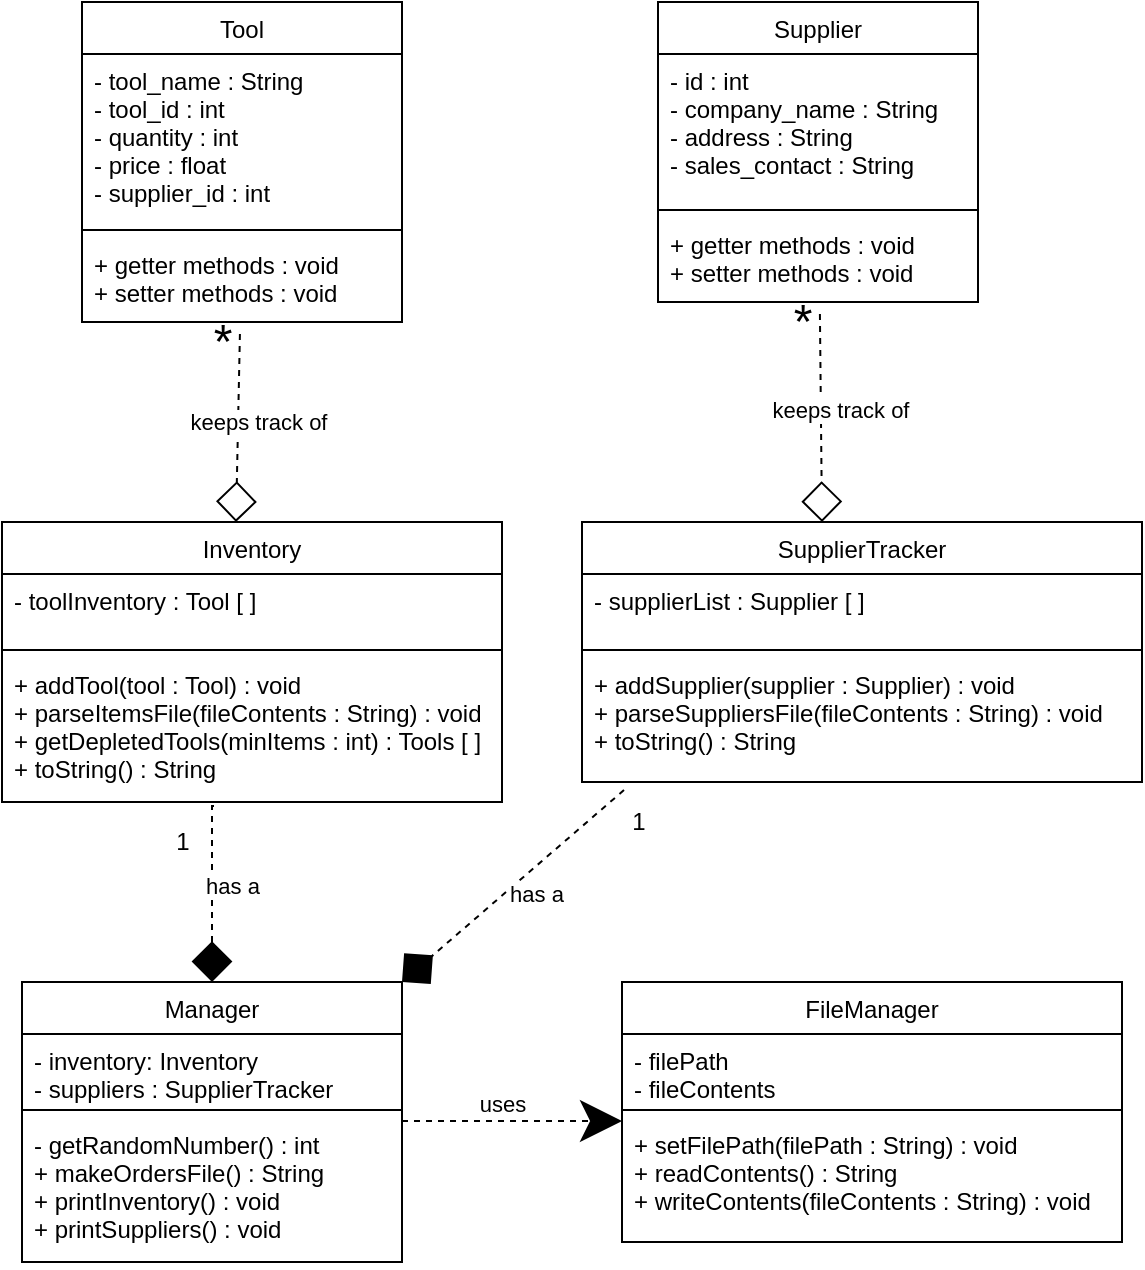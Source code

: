 <mxfile version="12.6.5" type="device"><diagram id="C5RBs43oDa-KdzZeNtuy" name="Page-1"><mxGraphModel dx="1422" dy="700" grid="1" gridSize="10" guides="1" tooltips="1" connect="1" arrows="1" fold="1" page="1" pageScale="1" pageWidth="827" pageHeight="1169" math="0" shadow="0"><root><mxCell id="WIyWlLk6GJQsqaUBKTNV-0"/><mxCell id="WIyWlLk6GJQsqaUBKTNV-1" parent="WIyWlLk6GJQsqaUBKTNV-0"/><mxCell id="zkfFHV4jXpPFQw0GAbJ--0" value="Tool" style="swimlane;fontStyle=0;align=center;verticalAlign=top;childLayout=stackLayout;horizontal=1;startSize=26;horizontalStack=0;resizeParent=1;resizeLast=0;collapsible=1;marginBottom=0;rounded=0;shadow=0;strokeWidth=1;" parent="WIyWlLk6GJQsqaUBKTNV-1" vertex="1"><mxGeometry x="220" y="80" width="160" height="160" as="geometry"><mxRectangle x="230" y="140" width="160" height="26" as="alternateBounds"/></mxGeometry></mxCell><mxCell id="zkfFHV4jXpPFQw0GAbJ--1" value="- tool_name : String&#10;- tool_id : int&#10;- quantity : int&#10;- price : float&#10;- supplier_id : int&#10;" style="text;align=left;verticalAlign=top;spacingLeft=4;spacingRight=4;overflow=hidden;rotatable=0;points=[[0,0.5],[1,0.5]];portConstraint=eastwest;" parent="zkfFHV4jXpPFQw0GAbJ--0" vertex="1"><mxGeometry y="26" width="160" height="84" as="geometry"/></mxCell><mxCell id="zkfFHV4jXpPFQw0GAbJ--4" value="" style="line;html=1;strokeWidth=1;align=left;verticalAlign=middle;spacingTop=-1;spacingLeft=3;spacingRight=3;rotatable=0;labelPosition=right;points=[];portConstraint=eastwest;" parent="zkfFHV4jXpPFQw0GAbJ--0" vertex="1"><mxGeometry y="110" width="160" height="8" as="geometry"/></mxCell><mxCell id="zkfFHV4jXpPFQw0GAbJ--5" value="+ getter methods : void&#10;+ setter methods : void" style="text;align=left;verticalAlign=top;spacingLeft=4;spacingRight=4;overflow=hidden;rotatable=0;points=[[0,0.5],[1,0.5]];portConstraint=eastwest;" parent="zkfFHV4jXpPFQw0GAbJ--0" vertex="1"><mxGeometry y="118" width="160" height="42" as="geometry"/></mxCell><mxCell id="zkfFHV4jXpPFQw0GAbJ--6" value="Inventory" style="swimlane;fontStyle=0;align=center;verticalAlign=top;childLayout=stackLayout;horizontal=1;startSize=26;horizontalStack=0;resizeParent=1;resizeLast=0;collapsible=1;marginBottom=0;rounded=0;shadow=0;strokeWidth=1;" parent="WIyWlLk6GJQsqaUBKTNV-1" vertex="1"><mxGeometry x="180" y="340" width="250" height="140" as="geometry"><mxRectangle x="130" y="380" width="160" height="26" as="alternateBounds"/></mxGeometry></mxCell><mxCell id="zkfFHV4jXpPFQw0GAbJ--7" value="- toolInventory : Tool [ ]" style="text;align=left;verticalAlign=top;spacingLeft=4;spacingRight=4;overflow=hidden;rotatable=0;points=[[0,0.5],[1,0.5]];portConstraint=eastwest;" parent="zkfFHV4jXpPFQw0GAbJ--6" vertex="1"><mxGeometry y="26" width="250" height="34" as="geometry"/></mxCell><mxCell id="zkfFHV4jXpPFQw0GAbJ--9" value="" style="line;html=1;strokeWidth=1;align=left;verticalAlign=middle;spacingTop=-1;spacingLeft=3;spacingRight=3;rotatable=0;labelPosition=right;points=[];portConstraint=eastwest;" parent="zkfFHV4jXpPFQw0GAbJ--6" vertex="1"><mxGeometry y="60" width="250" height="8" as="geometry"/></mxCell><mxCell id="zkfFHV4jXpPFQw0GAbJ--10" value="+ addTool(tool : Tool) : void&#10;+ parseItemsFile(fileContents : String) : void&#10;+ getDepletedTools(minItems : int) : Tools [ ]&#10;+ toString() : String" style="text;align=left;verticalAlign=top;spacingLeft=4;spacingRight=4;overflow=hidden;rotatable=0;points=[[0,0.5],[1,0.5]];portConstraint=eastwest;fontStyle=0" parent="zkfFHV4jXpPFQw0GAbJ--6" vertex="1"><mxGeometry y="68" width="250" height="72" as="geometry"/></mxCell><mxCell id="zkfFHV4jXpPFQw0GAbJ--17" value="Supplier" style="swimlane;fontStyle=0;align=center;verticalAlign=top;childLayout=stackLayout;horizontal=1;startSize=26;horizontalStack=0;resizeParent=1;resizeLast=0;collapsible=1;marginBottom=0;rounded=0;shadow=0;strokeWidth=1;" parent="WIyWlLk6GJQsqaUBKTNV-1" vertex="1"><mxGeometry x="508" y="80" width="160" height="150" as="geometry"><mxRectangle x="550" y="140" width="160" height="26" as="alternateBounds"/></mxGeometry></mxCell><mxCell id="zkfFHV4jXpPFQw0GAbJ--18" value="- id : int&#10;- company_name : String&#10;- address : String&#10;- sales_contact : String" style="text;align=left;verticalAlign=top;spacingLeft=4;spacingRight=4;overflow=hidden;rotatable=0;points=[[0,0.5],[1,0.5]];portConstraint=eastwest;" parent="zkfFHV4jXpPFQw0GAbJ--17" vertex="1"><mxGeometry y="26" width="160" height="74" as="geometry"/></mxCell><mxCell id="zkfFHV4jXpPFQw0GAbJ--23" value="" style="line;html=1;strokeWidth=1;align=left;verticalAlign=middle;spacingTop=-1;spacingLeft=3;spacingRight=3;rotatable=0;labelPosition=right;points=[];portConstraint=eastwest;" parent="zkfFHV4jXpPFQw0GAbJ--17" vertex="1"><mxGeometry y="100" width="160" height="8" as="geometry"/></mxCell><mxCell id="zkfFHV4jXpPFQw0GAbJ--24" value="+ getter methods : void&#10;+ setter methods : void" style="text;align=left;verticalAlign=top;spacingLeft=4;spacingRight=4;overflow=hidden;rotatable=0;points=[[0,0.5],[1,0.5]];portConstraint=eastwest;" parent="zkfFHV4jXpPFQw0GAbJ--17" vertex="1"><mxGeometry y="108" width="160" height="42" as="geometry"/></mxCell><mxCell id="d7wbYAkQixFzqSJSojGB-4" value="SupplierTracker" style="swimlane;fontStyle=0;align=center;verticalAlign=top;childLayout=stackLayout;horizontal=1;startSize=26;horizontalStack=0;resizeParent=1;resizeLast=0;collapsible=1;marginBottom=0;rounded=0;shadow=0;strokeWidth=1;" vertex="1" parent="WIyWlLk6GJQsqaUBKTNV-1"><mxGeometry x="470" y="340" width="280" height="130" as="geometry"><mxRectangle x="130" y="380" width="160" height="26" as="alternateBounds"/></mxGeometry></mxCell><mxCell id="d7wbYAkQixFzqSJSojGB-5" value="- supplierList : Supplier [ ]" style="text;align=left;verticalAlign=top;spacingLeft=4;spacingRight=4;overflow=hidden;rotatable=0;points=[[0,0.5],[1,0.5]];portConstraint=eastwest;" vertex="1" parent="d7wbYAkQixFzqSJSojGB-4"><mxGeometry y="26" width="280" height="34" as="geometry"/></mxCell><mxCell id="d7wbYAkQixFzqSJSojGB-6" value="" style="line;html=1;strokeWidth=1;align=left;verticalAlign=middle;spacingTop=-1;spacingLeft=3;spacingRight=3;rotatable=0;labelPosition=right;points=[];portConstraint=eastwest;" vertex="1" parent="d7wbYAkQixFzqSJSojGB-4"><mxGeometry y="60" width="280" height="8" as="geometry"/></mxCell><mxCell id="d7wbYAkQixFzqSJSojGB-7" value="+ addSupplier(supplier : Supplier) : void&#10;+ parseSuppliersFile(fileContents : String) : void&#10;+ toString() : String" style="text;align=left;verticalAlign=top;spacingLeft=4;spacingRight=4;overflow=hidden;rotatable=0;points=[[0,0.5],[1,0.5]];portConstraint=eastwest;fontStyle=0" vertex="1" parent="d7wbYAkQixFzqSJSojGB-4"><mxGeometry y="68" width="280" height="62" as="geometry"/></mxCell><mxCell id="d7wbYAkQixFzqSJSojGB-8" value="Manager" style="swimlane;fontStyle=0;align=center;verticalAlign=top;childLayout=stackLayout;horizontal=1;startSize=26;horizontalStack=0;resizeParent=1;resizeLast=0;collapsible=1;marginBottom=0;rounded=0;shadow=0;strokeWidth=1;" vertex="1" parent="WIyWlLk6GJQsqaUBKTNV-1"><mxGeometry x="190" y="570" width="190" height="140" as="geometry"><mxRectangle x="130" y="380" width="160" height="26" as="alternateBounds"/></mxGeometry></mxCell><mxCell id="d7wbYAkQixFzqSJSojGB-9" value="- inventory: Inventory&#10;- suppliers : SupplierTracker" style="text;align=left;verticalAlign=top;spacingLeft=4;spacingRight=4;overflow=hidden;rotatable=0;points=[[0,0.5],[1,0.5]];portConstraint=eastwest;" vertex="1" parent="d7wbYAkQixFzqSJSojGB-8"><mxGeometry y="26" width="190" height="34" as="geometry"/></mxCell><mxCell id="d7wbYAkQixFzqSJSojGB-10" value="" style="line;html=1;strokeWidth=1;align=left;verticalAlign=middle;spacingTop=-1;spacingLeft=3;spacingRight=3;rotatable=0;labelPosition=right;points=[];portConstraint=eastwest;" vertex="1" parent="d7wbYAkQixFzqSJSojGB-8"><mxGeometry y="60" width="190" height="8" as="geometry"/></mxCell><mxCell id="d7wbYAkQixFzqSJSojGB-11" value="- getRandomNumber() : int&#10;+ makeOrdersFile() : String&#10;+ printInventory() : void&#10;+ printSuppliers() : void" style="text;align=left;verticalAlign=top;spacingLeft=4;spacingRight=4;overflow=hidden;rotatable=0;points=[[0,0.5],[1,0.5]];portConstraint=eastwest;fontStyle=0" vertex="1" parent="d7wbYAkQixFzqSJSojGB-8"><mxGeometry y="68" width="190" height="72" as="geometry"/></mxCell><mxCell id="d7wbYAkQixFzqSJSojGB-13" value="FileManager" style="swimlane;fontStyle=0;align=center;verticalAlign=top;childLayout=stackLayout;horizontal=1;startSize=26;horizontalStack=0;resizeParent=1;resizeLast=0;collapsible=1;marginBottom=0;rounded=0;shadow=0;strokeWidth=1;" vertex="1" parent="WIyWlLk6GJQsqaUBKTNV-1"><mxGeometry x="490" y="570" width="250" height="130" as="geometry"><mxRectangle x="130" y="380" width="160" height="26" as="alternateBounds"/></mxGeometry></mxCell><mxCell id="d7wbYAkQixFzqSJSojGB-14" value="- filePath&#10;- fileContents" style="text;align=left;verticalAlign=top;spacingLeft=4;spacingRight=4;overflow=hidden;rotatable=0;points=[[0,0.5],[1,0.5]];portConstraint=eastwest;" vertex="1" parent="d7wbYAkQixFzqSJSojGB-13"><mxGeometry y="26" width="250" height="34" as="geometry"/></mxCell><mxCell id="d7wbYAkQixFzqSJSojGB-15" value="" style="line;html=1;strokeWidth=1;align=left;verticalAlign=middle;spacingTop=-1;spacingLeft=3;spacingRight=3;rotatable=0;labelPosition=right;points=[];portConstraint=eastwest;" vertex="1" parent="d7wbYAkQixFzqSJSojGB-13"><mxGeometry y="60" width="250" height="8" as="geometry"/></mxCell><mxCell id="d7wbYAkQixFzqSJSojGB-16" value="+ setFilePath(filePath : String) : void&#10;+ readContents() : String&#10;+ writeContents(fileContents : String) : void" style="text;align=left;verticalAlign=top;spacingLeft=4;spacingRight=4;overflow=hidden;rotatable=0;points=[[0,0.5],[1,0.5]];portConstraint=eastwest;fontStyle=0" vertex="1" parent="d7wbYAkQixFzqSJSojGB-13"><mxGeometry y="68" width="250" height="62" as="geometry"/></mxCell><mxCell id="d7wbYAkQixFzqSJSojGB-18" value="uses" style="endArrow=classic;html=1;strokeColor=#000000;edgeStyle=orthogonalEdgeStyle;rounded=0;startSize=18;endSize=18;dashed=1;" edge="1" parent="WIyWlLk6GJQsqaUBKTNV-1"><mxGeometry x="-0.091" y="10" width="50" height="50" relative="1" as="geometry"><mxPoint x="380" y="639.5" as="sourcePoint"/><mxPoint x="490" y="639.5" as="targetPoint"/><mxPoint y="1" as="offset"/></mxGeometry></mxCell><mxCell id="d7wbYAkQixFzqSJSojGB-21" value="has a" style="endArrow=diamond;html=1;strokeColor=#000000;edgeStyle=orthogonalEdgeStyle;rounded=0;startSize=18;endSize=18;dashed=1;exitX=0.424;exitY=1.028;exitDx=0;exitDy=0;entryX=0.5;entryY=0;entryDx=0;entryDy=0;exitPerimeter=0;endFill=1;" edge="1" parent="WIyWlLk6GJQsqaUBKTNV-1" source="zkfFHV4jXpPFQw0GAbJ--10" target="d7wbYAkQixFzqSJSojGB-8"><mxGeometry x="-0.091" y="10" width="50" height="50" relative="1" as="geometry"><mxPoint x="300" y="500" as="sourcePoint"/><mxPoint x="245" y="550" as="targetPoint"/><mxPoint y="1" as="offset"/><Array as="points"><mxPoint x="285" y="482"/></Array></mxGeometry></mxCell><mxCell id="d7wbYAkQixFzqSJSojGB-22" value="has a" style="endArrow=diamond;html=1;strokeColor=#000000;rounded=0;startSize=18;endSize=18;dashed=1;exitX=0.075;exitY=1.065;exitDx=0;exitDy=0;entryX=1;entryY=0;entryDx=0;entryDy=0;exitPerimeter=0;endFill=1;" edge="1" parent="WIyWlLk6GJQsqaUBKTNV-1" source="d7wbYAkQixFzqSJSojGB-7" target="d7wbYAkQixFzqSJSojGB-8"><mxGeometry x="-0.091" y="10" width="50" height="50" relative="1" as="geometry"><mxPoint x="431" y="470.016" as="sourcePoint"/><mxPoint x="430" y="558" as="targetPoint"/><mxPoint y="1" as="offset"/></mxGeometry></mxCell><mxCell id="d7wbYAkQixFzqSJSojGB-23" value="keeps track of" style="endArrow=diamond;html=1;strokeColor=#000000;rounded=0;startSize=18;endSize=18;dashed=1;exitX=0.506;exitY=1.143;exitDx=0;exitDy=0;entryX=1;entryY=0;entryDx=0;entryDy=0;exitPerimeter=0;endFill=0;" edge="1" parent="WIyWlLk6GJQsqaUBKTNV-1" source="zkfFHV4jXpPFQw0GAbJ--24"><mxGeometry x="-0.091" y="10" width="50" height="50" relative="1" as="geometry"><mxPoint x="701" y="244.03" as="sourcePoint"/><mxPoint x="590" y="340" as="targetPoint"/><mxPoint y="1" as="offset"/></mxGeometry></mxCell><mxCell id="d7wbYAkQixFzqSJSojGB-24" value="1" style="text;html=1;align=center;verticalAlign=middle;resizable=0;points=[];autosize=1;" vertex="1" parent="WIyWlLk6GJQsqaUBKTNV-1"><mxGeometry x="260" y="490" width="20" height="20" as="geometry"/></mxCell><mxCell id="d7wbYAkQixFzqSJSojGB-25" value="1" style="text;html=1;align=center;verticalAlign=middle;resizable=0;points=[];autosize=1;" vertex="1" parent="WIyWlLk6GJQsqaUBKTNV-1"><mxGeometry x="488" y="480" width="20" height="20" as="geometry"/></mxCell><mxCell id="d7wbYAkQixFzqSJSojGB-26" value="&lt;font style=&quot;font-size: 24px&quot;&gt;*&lt;/font&gt;" style="text;html=1;align=center;verticalAlign=middle;resizable=0;points=[];autosize=1;" vertex="1" parent="WIyWlLk6GJQsqaUBKTNV-1"><mxGeometry x="570" y="230" width="20" height="20" as="geometry"/></mxCell><mxCell id="d7wbYAkQixFzqSJSojGB-27" value="keeps track of" style="endArrow=diamond;html=1;strokeColor=#000000;rounded=0;startSize=18;endSize=18;dashed=1;exitX=0.506;exitY=1.143;exitDx=0;exitDy=0;exitPerimeter=0;endFill=0;entryX=0.468;entryY=0;entryDx=0;entryDy=0;entryPerimeter=0;" edge="1" parent="WIyWlLk6GJQsqaUBKTNV-1" target="zkfFHV4jXpPFQw0GAbJ--6"><mxGeometry x="-0.091" y="10" width="50" height="50" relative="1" as="geometry"><mxPoint x="298.96" y="246.006" as="sourcePoint"/><mxPoint x="300" y="330" as="targetPoint"/><mxPoint y="1" as="offset"/></mxGeometry></mxCell><mxCell id="d7wbYAkQixFzqSJSojGB-28" value="&lt;font style=&quot;font-size: 24px&quot;&gt;*&lt;/font&gt;" style="text;html=1;align=center;verticalAlign=middle;resizable=0;points=[];autosize=1;" vertex="1" parent="WIyWlLk6GJQsqaUBKTNV-1"><mxGeometry x="280" y="240" width="20" height="20" as="geometry"/></mxCell></root></mxGraphModel></diagram></mxfile>
